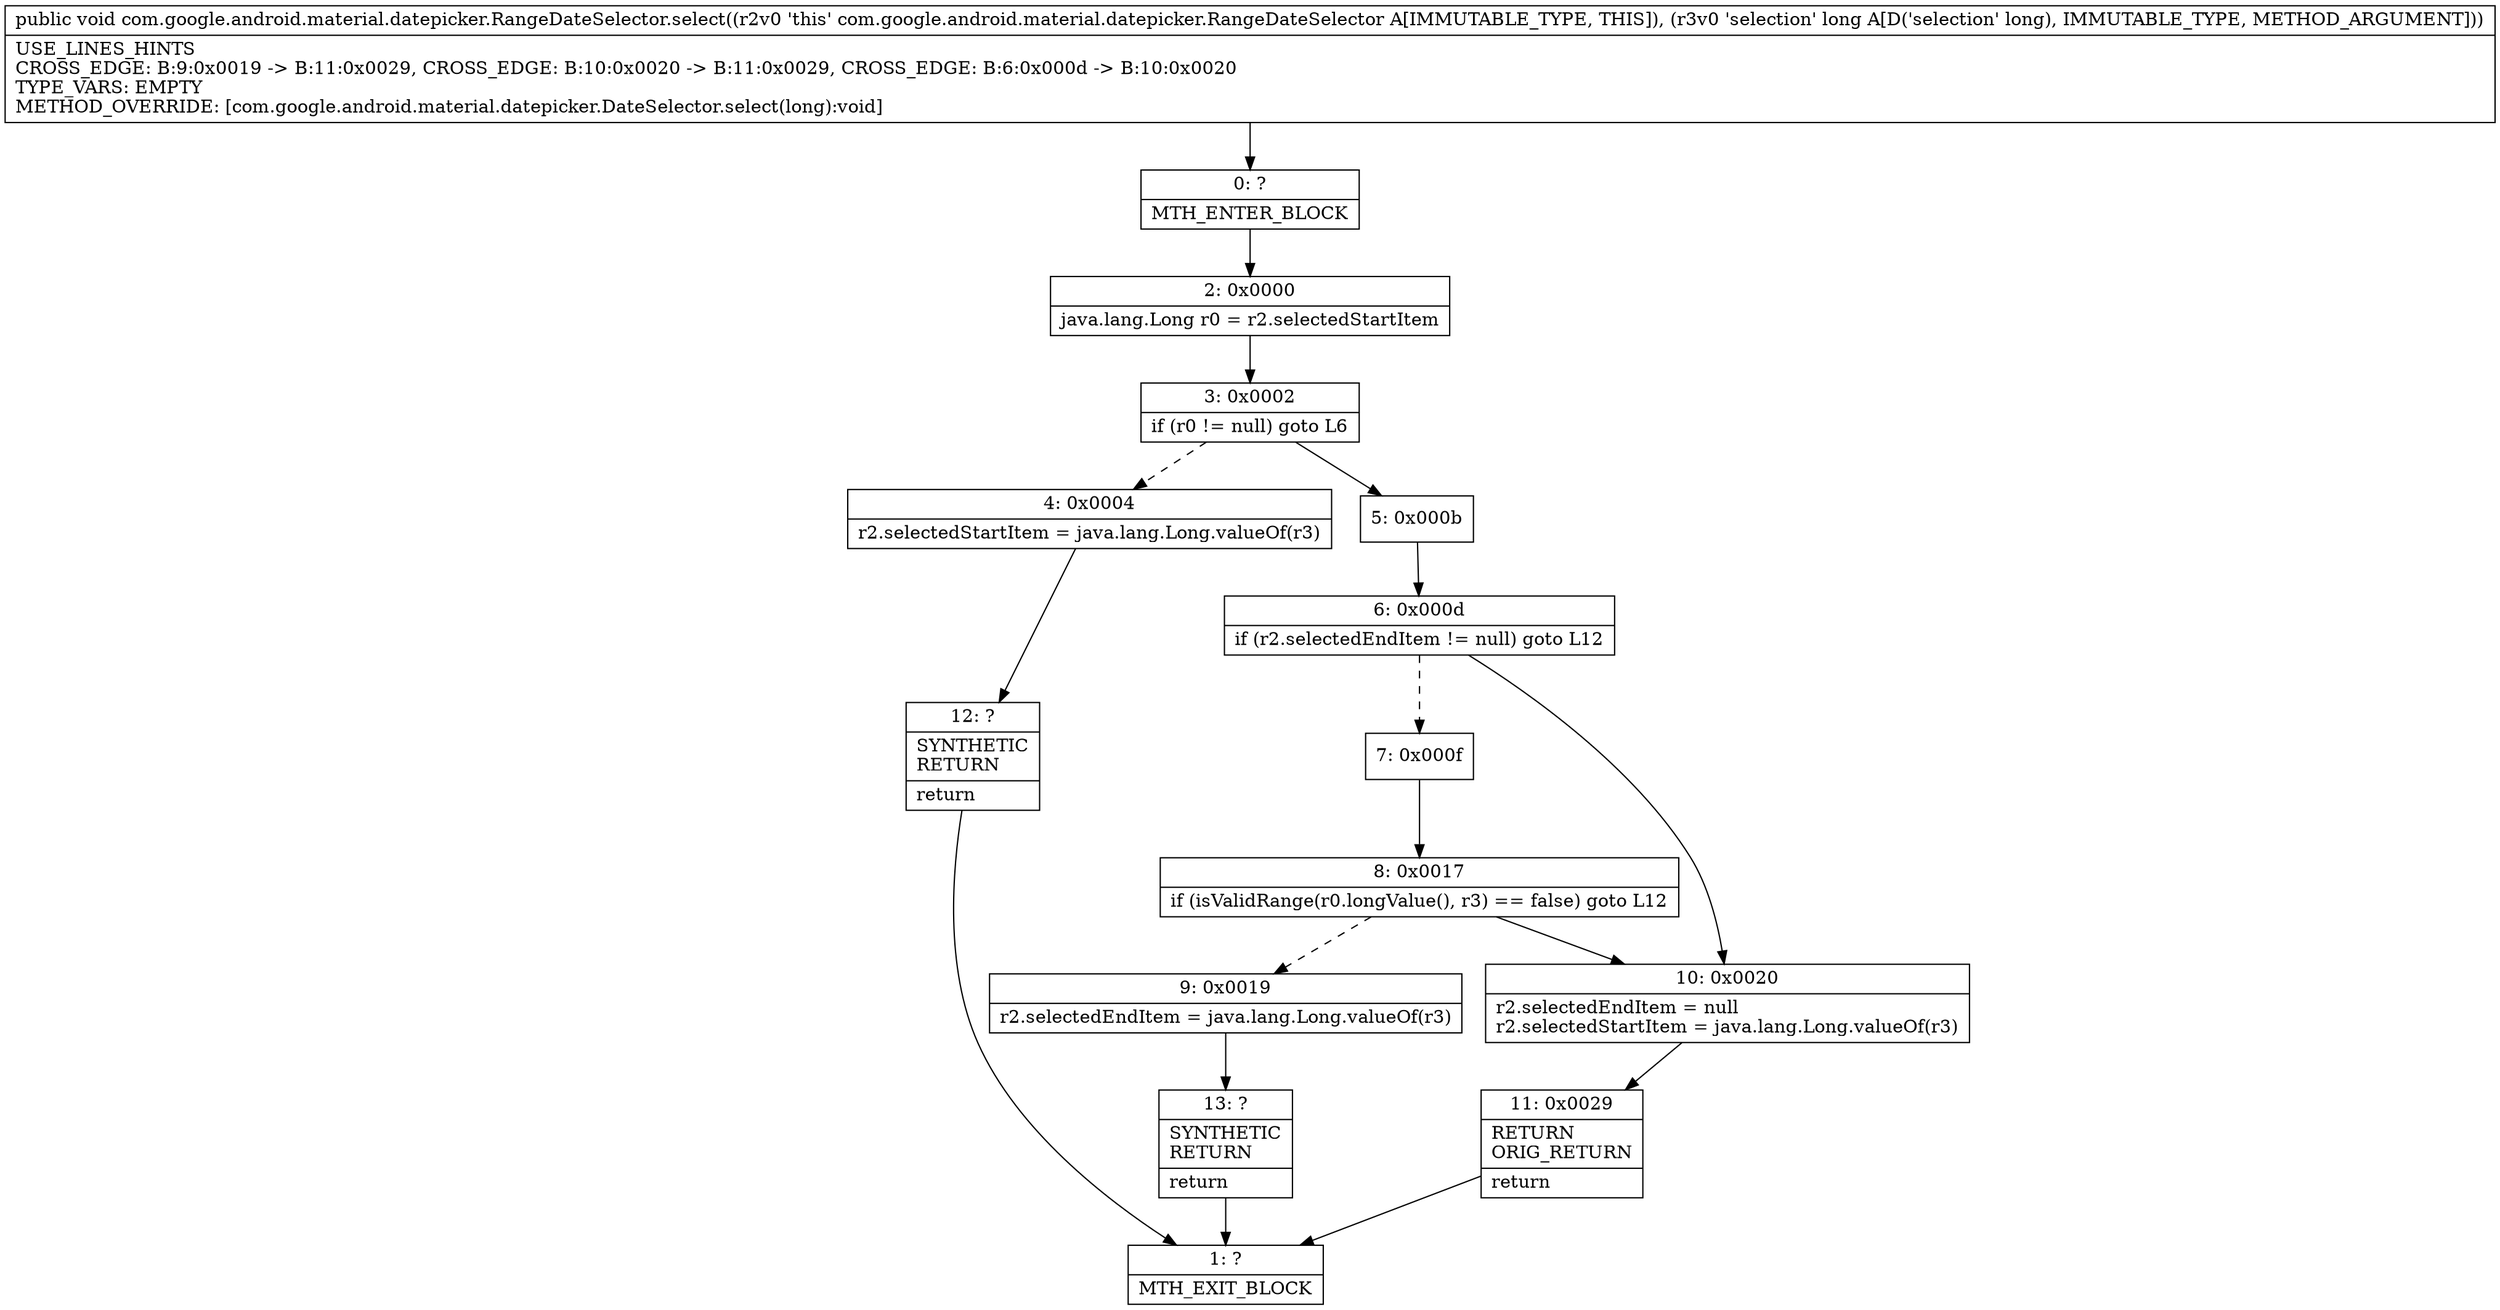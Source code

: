digraph "CFG forcom.google.android.material.datepicker.RangeDateSelector.select(J)V" {
Node_0 [shape=record,label="{0\:\ ?|MTH_ENTER_BLOCK\l}"];
Node_2 [shape=record,label="{2\:\ 0x0000|java.lang.Long r0 = r2.selectedStartItem\l}"];
Node_3 [shape=record,label="{3\:\ 0x0002|if (r0 != null) goto L6\l}"];
Node_4 [shape=record,label="{4\:\ 0x0004|r2.selectedStartItem = java.lang.Long.valueOf(r3)\l}"];
Node_12 [shape=record,label="{12\:\ ?|SYNTHETIC\lRETURN\l|return\l}"];
Node_1 [shape=record,label="{1\:\ ?|MTH_EXIT_BLOCK\l}"];
Node_5 [shape=record,label="{5\:\ 0x000b}"];
Node_6 [shape=record,label="{6\:\ 0x000d|if (r2.selectedEndItem != null) goto L12\l}"];
Node_7 [shape=record,label="{7\:\ 0x000f}"];
Node_8 [shape=record,label="{8\:\ 0x0017|if (isValidRange(r0.longValue(), r3) == false) goto L12\l}"];
Node_9 [shape=record,label="{9\:\ 0x0019|r2.selectedEndItem = java.lang.Long.valueOf(r3)\l}"];
Node_13 [shape=record,label="{13\:\ ?|SYNTHETIC\lRETURN\l|return\l}"];
Node_10 [shape=record,label="{10\:\ 0x0020|r2.selectedEndItem = null\lr2.selectedStartItem = java.lang.Long.valueOf(r3)\l}"];
Node_11 [shape=record,label="{11\:\ 0x0029|RETURN\lORIG_RETURN\l|return\l}"];
MethodNode[shape=record,label="{public void com.google.android.material.datepicker.RangeDateSelector.select((r2v0 'this' com.google.android.material.datepicker.RangeDateSelector A[IMMUTABLE_TYPE, THIS]), (r3v0 'selection' long A[D('selection' long), IMMUTABLE_TYPE, METHOD_ARGUMENT]))  | USE_LINES_HINTS\lCROSS_EDGE: B:9:0x0019 \-\> B:11:0x0029, CROSS_EDGE: B:10:0x0020 \-\> B:11:0x0029, CROSS_EDGE: B:6:0x000d \-\> B:10:0x0020\lTYPE_VARS: EMPTY\lMETHOD_OVERRIDE: [com.google.android.material.datepicker.DateSelector.select(long):void]\l}"];
MethodNode -> Node_0;Node_0 -> Node_2;
Node_2 -> Node_3;
Node_3 -> Node_4[style=dashed];
Node_3 -> Node_5;
Node_4 -> Node_12;
Node_12 -> Node_1;
Node_5 -> Node_6;
Node_6 -> Node_7[style=dashed];
Node_6 -> Node_10;
Node_7 -> Node_8;
Node_8 -> Node_9[style=dashed];
Node_8 -> Node_10;
Node_9 -> Node_13;
Node_13 -> Node_1;
Node_10 -> Node_11;
Node_11 -> Node_1;
}

